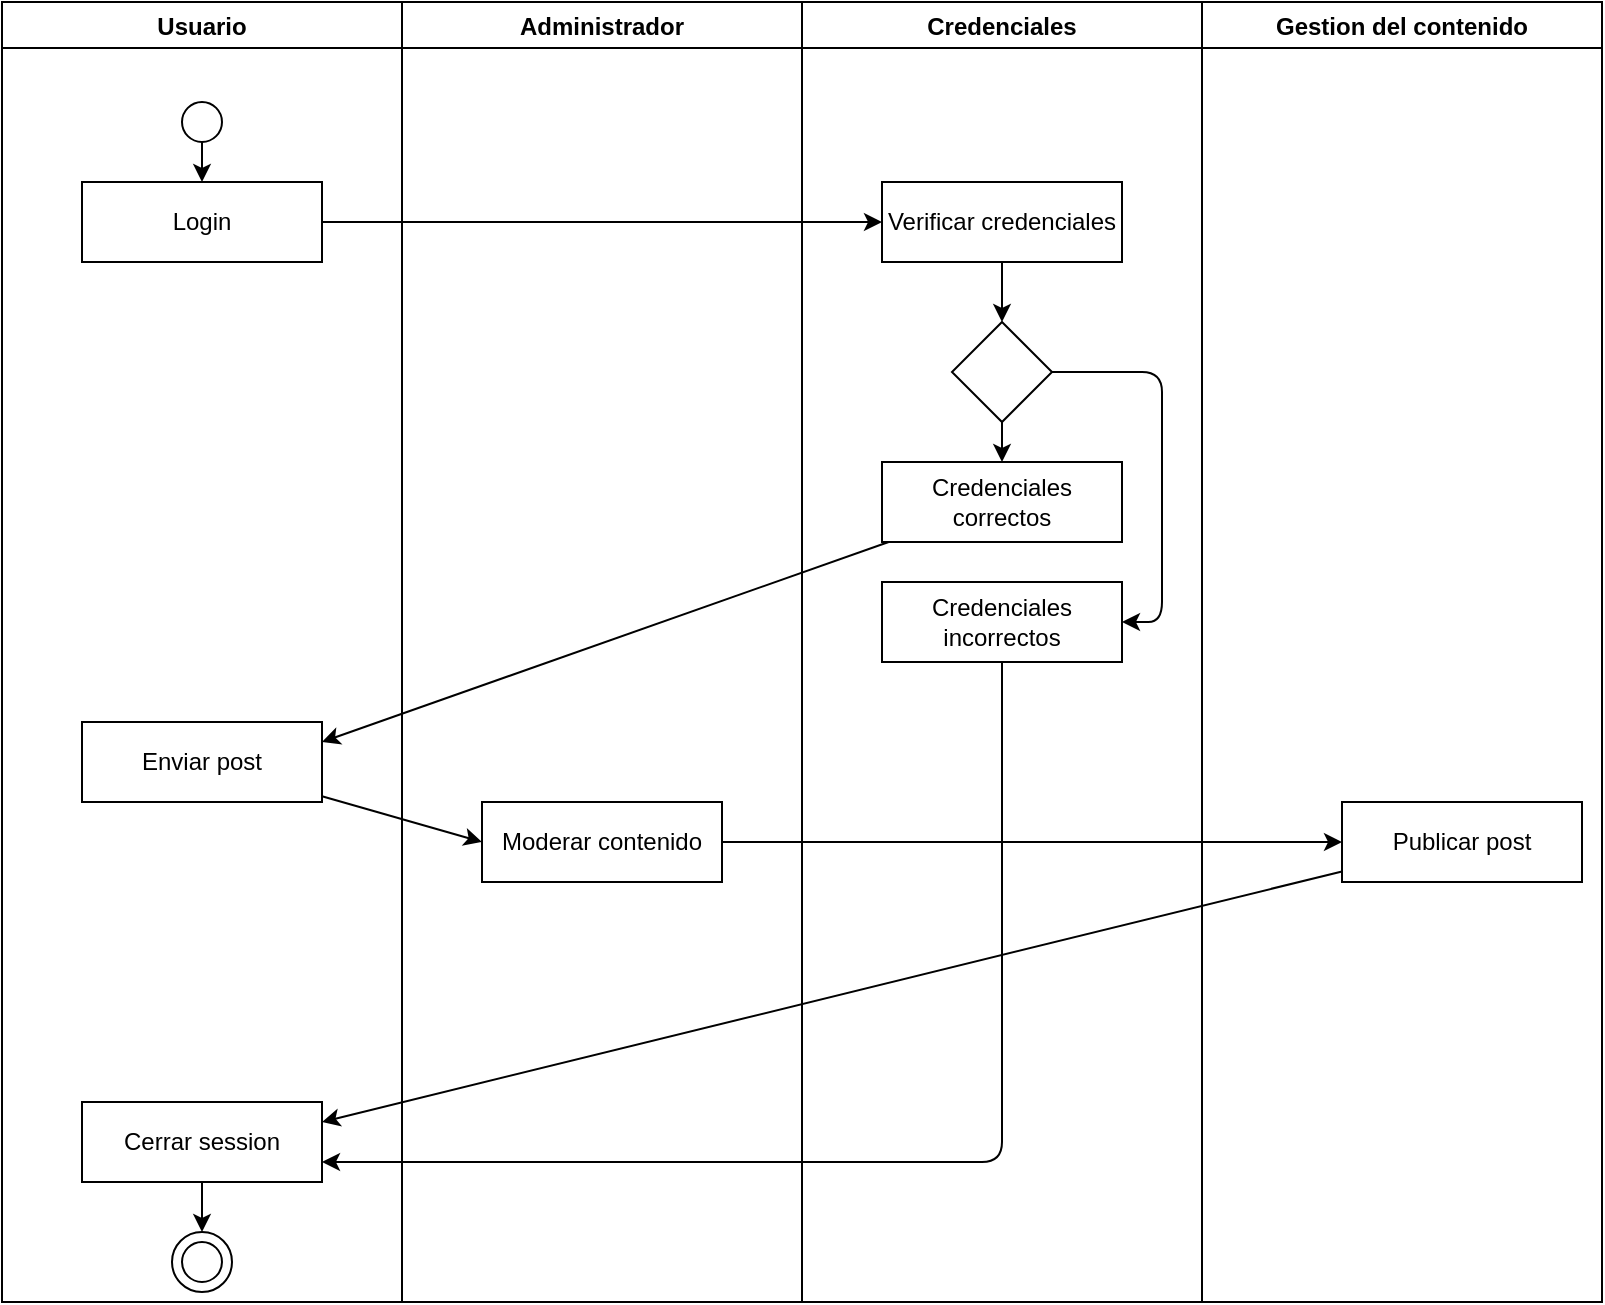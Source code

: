 <mxfile>
    <diagram id="yu3zF2bSjstOSU_ao4Su" name="Page-1">
        <mxGraphModel dx="443" dy="522" grid="1" gridSize="10" guides="1" tooltips="1" connect="1" arrows="1" fold="1" page="1" pageScale="1" pageWidth="850" pageHeight="1100" background="#ffffff" math="0" shadow="0">
            <root>
                <mxCell id="0"/>
                <mxCell id="1" parent="0"/>
                <mxCell id="2" value="Usuario" style="swimlane;fillColor=none;strokeColor=#000000;fontColor=#000000;" vertex="1" parent="1">
                    <mxGeometry x="30" y="80" width="200" height="650" as="geometry"/>
                </mxCell>
                <mxCell id="9" style="edgeStyle=none;html=1;fontColor=#000000;strokeColor=#000000;" edge="1" parent="2" source="6" target="7">
                    <mxGeometry relative="1" as="geometry"/>
                </mxCell>
                <mxCell id="6" value="" style="ellipse;whiteSpace=wrap;html=1;aspect=fixed;strokeColor=#000000;fontColor=#000000;fillColor=default;" vertex="1" parent="2">
                    <mxGeometry x="90" y="50" width="20" height="20" as="geometry"/>
                </mxCell>
                <mxCell id="7" value="Login" style="rounded=0;whiteSpace=wrap;html=1;strokeColor=#000000;fontColor=#000000;fillColor=none;" vertex="1" parent="2">
                    <mxGeometry x="40" y="90" width="120" height="40" as="geometry"/>
                </mxCell>
                <mxCell id="37" style="edgeStyle=none;html=1;entryX=0.5;entryY=0;entryDx=0;entryDy=0;strokeColor=#000000;fontColor=#000000;" edge="1" parent="2" source="18" target="36">
                    <mxGeometry relative="1" as="geometry"/>
                </mxCell>
                <mxCell id="18" value="Cerrar session" style="rounded=0;whiteSpace=wrap;html=1;strokeColor=#000000;fontColor=#000000;fillColor=none;" vertex="1" parent="2">
                    <mxGeometry x="40" y="550" width="120" height="40" as="geometry"/>
                </mxCell>
                <mxCell id="20" value="Enviar post" style="rounded=0;whiteSpace=wrap;html=1;strokeColor=#000000;fontColor=#000000;fillColor=none;" vertex="1" parent="2">
                    <mxGeometry x="40" y="360" width="120" height="40" as="geometry"/>
                </mxCell>
                <mxCell id="28" value="" style="ellipse;whiteSpace=wrap;html=1;aspect=fixed;strokeColor=#000000;fontColor=#000000;fillColor=default;" vertex="1" parent="2">
                    <mxGeometry x="90" y="620" width="20" height="20" as="geometry"/>
                </mxCell>
                <mxCell id="36" value="" style="ellipse;whiteSpace=wrap;html=1;aspect=fixed;strokeColor=#000000;fontColor=#000000;fillColor=none;" vertex="1" parent="2">
                    <mxGeometry x="85" y="615" width="30" height="30" as="geometry"/>
                </mxCell>
                <mxCell id="3" value="Administrador" style="swimlane;fillColor=none;strokeColor=#000000;fontColor=#000000;" vertex="1" parent="1">
                    <mxGeometry x="230" y="80" width="200" height="650" as="geometry"/>
                </mxCell>
                <mxCell id="22" value="Moderar contenido" style="rounded=0;whiteSpace=wrap;html=1;strokeColor=#000000;fontColor=#000000;fillColor=none;" vertex="1" parent="3">
                    <mxGeometry x="40" y="400" width="120" height="40" as="geometry"/>
                </mxCell>
                <mxCell id="4" value="Credenciales" style="swimlane;fillColor=none;strokeColor=#000000;fontColor=#000000;" vertex="1" parent="1">
                    <mxGeometry x="430" y="80" width="200" height="650" as="geometry"/>
                </mxCell>
                <mxCell id="12" style="edgeStyle=none;html=1;entryX=0.5;entryY=0;entryDx=0;entryDy=0;strokeColor=#000000;fontColor=#000000;" edge="1" parent="4" source="8" target="11">
                    <mxGeometry relative="1" as="geometry"/>
                </mxCell>
                <mxCell id="8" value="Verificar credenciales" style="rounded=0;whiteSpace=wrap;html=1;strokeColor=#000000;fontColor=#000000;fillColor=none;" vertex="1" parent="4">
                    <mxGeometry x="40" y="90" width="120" height="40" as="geometry"/>
                </mxCell>
                <mxCell id="15" style="edgeStyle=none;html=1;entryX=0.5;entryY=0;entryDx=0;entryDy=0;strokeColor=#000000;fontColor=#000000;" edge="1" parent="4" source="11" target="13">
                    <mxGeometry relative="1" as="geometry"/>
                </mxCell>
                <mxCell id="16" style="edgeStyle=none;html=1;entryX=1;entryY=0.5;entryDx=0;entryDy=0;strokeColor=#000000;fontColor=#000000;" edge="1" parent="4" source="11" target="14">
                    <mxGeometry relative="1" as="geometry">
                        <Array as="points">
                            <mxPoint x="180" y="185"/>
                            <mxPoint x="180" y="310"/>
                        </Array>
                    </mxGeometry>
                </mxCell>
                <mxCell id="11" value="" style="rhombus;whiteSpace=wrap;html=1;strokeColor=#000000;fontColor=#000000;fillColor=none;" vertex="1" parent="4">
                    <mxGeometry x="75" y="160" width="50" height="50" as="geometry"/>
                </mxCell>
                <mxCell id="13" value="Credenciales correctos" style="rounded=0;whiteSpace=wrap;html=1;strokeColor=#000000;fontColor=#000000;fillColor=none;" vertex="1" parent="4">
                    <mxGeometry x="40" y="230" width="120" height="40" as="geometry"/>
                </mxCell>
                <mxCell id="14" value="Credenciales incorrectos" style="rounded=0;whiteSpace=wrap;html=1;strokeColor=#000000;fontColor=#000000;fillColor=none;" vertex="1" parent="4">
                    <mxGeometry x="40" y="290" width="120" height="40" as="geometry"/>
                </mxCell>
                <mxCell id="5" value="Gestion del contenido" style="swimlane;fillColor=none;strokeColor=#000000;fontColor=#000000;" vertex="1" parent="1">
                    <mxGeometry x="630" y="80" width="200" height="650" as="geometry"/>
                </mxCell>
                <mxCell id="25" value="Publicar post" style="rounded=0;whiteSpace=wrap;html=1;strokeColor=#000000;fontColor=#000000;fillColor=none;" vertex="1" parent="5">
                    <mxGeometry x="70" y="400" width="120" height="40" as="geometry"/>
                </mxCell>
                <mxCell id="10" style="edgeStyle=none;html=1;strokeColor=#000000;fontColor=#000000;" edge="1" parent="1" source="7">
                    <mxGeometry relative="1" as="geometry">
                        <mxPoint x="470" y="190" as="targetPoint"/>
                    </mxGeometry>
                </mxCell>
                <mxCell id="19" style="edgeStyle=none;html=1;entryX=1;entryY=0.75;entryDx=0;entryDy=0;strokeColor=#000000;fontColor=#000000;" edge="1" parent="1" source="14" target="18">
                    <mxGeometry relative="1" as="geometry">
                        <Array as="points">
                            <mxPoint x="530" y="660"/>
                        </Array>
                    </mxGeometry>
                </mxCell>
                <mxCell id="21" style="edgeStyle=none;html=1;entryX=1;entryY=0.25;entryDx=0;entryDy=0;strokeColor=#000000;fontColor=#000000;" edge="1" parent="1" source="13" target="20">
                    <mxGeometry relative="1" as="geometry"/>
                </mxCell>
                <mxCell id="23" style="edgeStyle=none;html=1;entryX=0;entryY=0.5;entryDx=0;entryDy=0;strokeColor=#000000;fontColor=#000000;" edge="1" parent="1" source="20" target="22">
                    <mxGeometry relative="1" as="geometry"/>
                </mxCell>
                <mxCell id="26" style="edgeStyle=none;html=1;entryX=0;entryY=0.5;entryDx=0;entryDy=0;strokeColor=#000000;fontColor=#000000;" edge="1" parent="1" source="22" target="25">
                    <mxGeometry relative="1" as="geometry"/>
                </mxCell>
                <mxCell id="27" style="edgeStyle=none;html=1;strokeColor=#000000;fontColor=#000000;entryX=1;entryY=0.25;entryDx=0;entryDy=0;" edge="1" parent="1" source="25" target="18">
                    <mxGeometry relative="1" as="geometry">
                        <mxPoint x="140" y="620" as="targetPoint"/>
                    </mxGeometry>
                </mxCell>
            </root>
        </mxGraphModel>
    </diagram>
</mxfile>